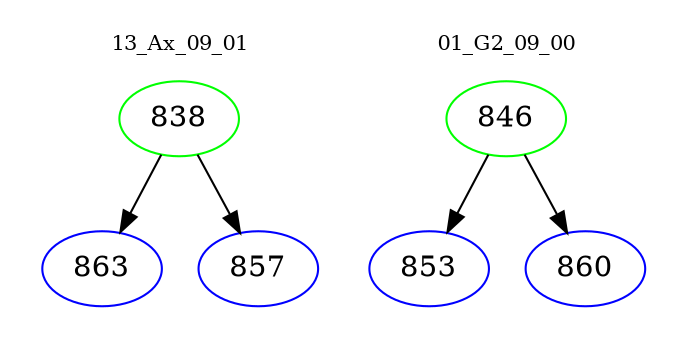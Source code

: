 digraph{
subgraph cluster_0 {
color = white
label = "13_Ax_09_01";
fontsize=10;
T0_838 [label="838", color="green"]
T0_838 -> T0_863 [color="black"]
T0_863 [label="863", color="blue"]
T0_838 -> T0_857 [color="black"]
T0_857 [label="857", color="blue"]
}
subgraph cluster_1 {
color = white
label = "01_G2_09_00";
fontsize=10;
T1_846 [label="846", color="green"]
T1_846 -> T1_853 [color="black"]
T1_853 [label="853", color="blue"]
T1_846 -> T1_860 [color="black"]
T1_860 [label="860", color="blue"]
}
}
